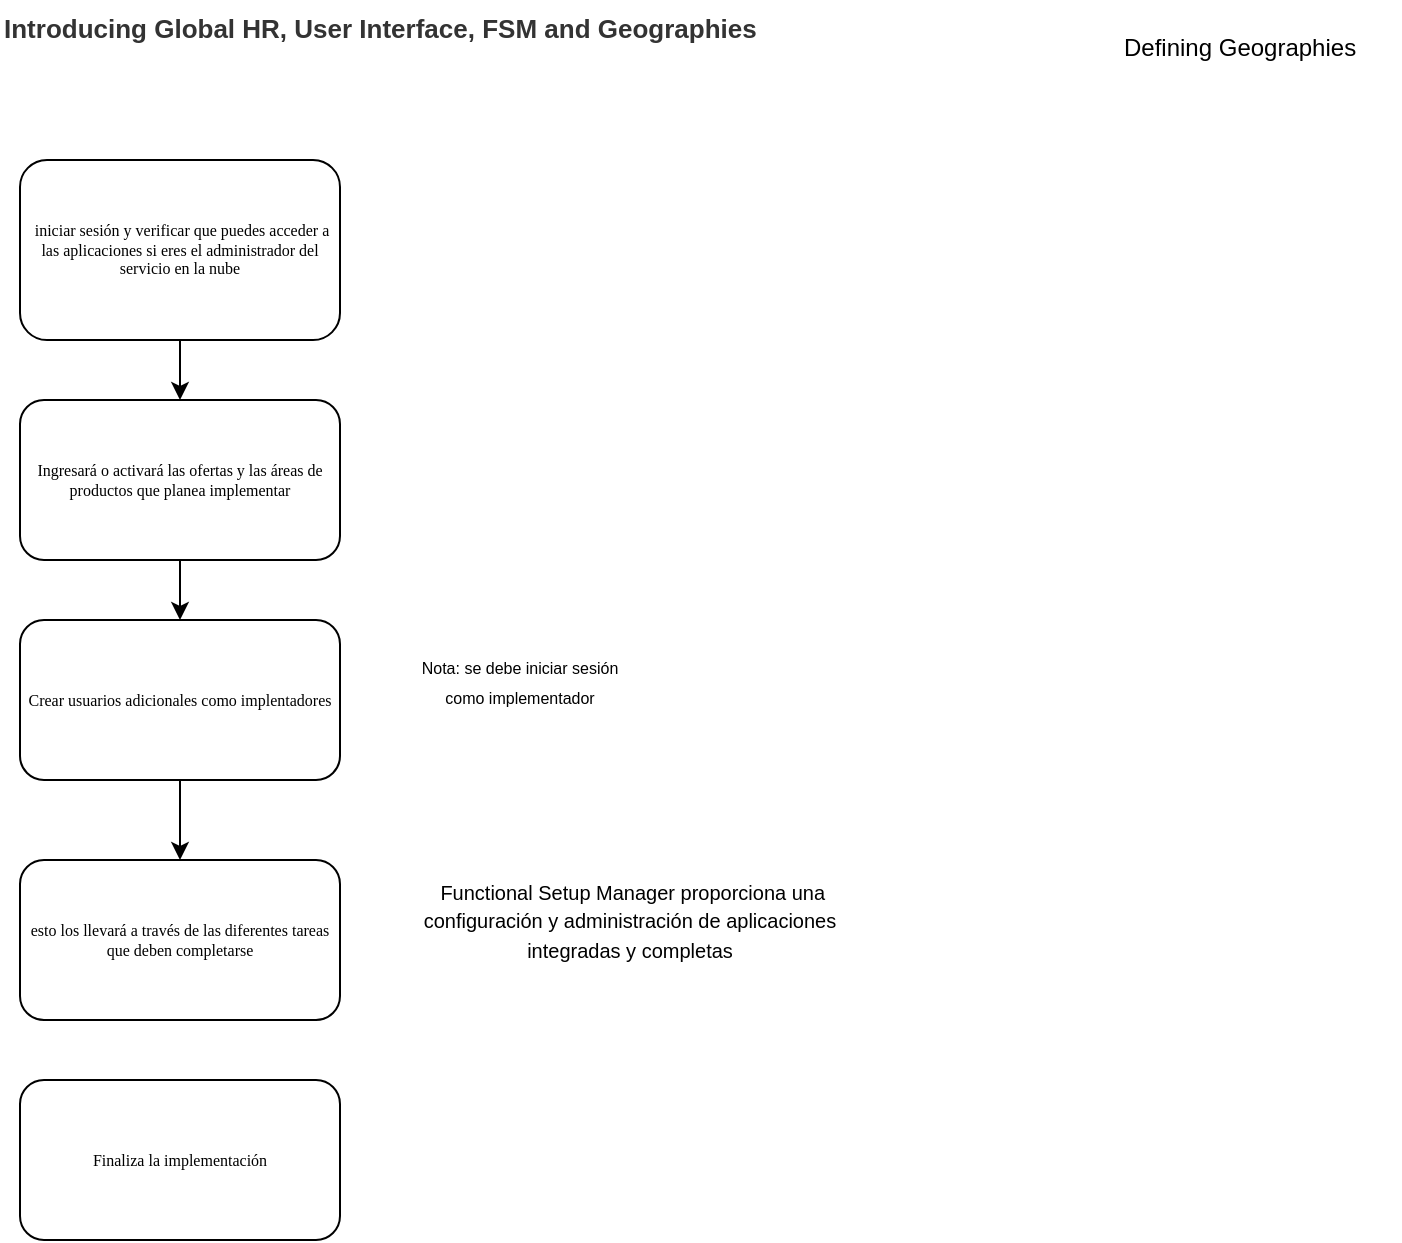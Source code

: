 <mxfile version="14.9.2" type="github" pages="5">
  <diagram id="FDf_Rkj1PEj-sMLVnc-U" name="Page-1">
    <mxGraphModel dx="1080" dy="482" grid="1" gridSize="10" guides="1" tooltips="1" connect="1" arrows="1" fold="1" page="1" pageScale="1" pageWidth="827" pageHeight="1169" math="0" shadow="0">
      <root>
        <mxCell id="0" />
        <mxCell id="1" parent="0" />
        <mxCell id="TBJv9nYrOquhSFSqPM0c-9" value="" style="edgeStyle=orthogonalEdgeStyle;rounded=0;orthogonalLoop=1;jettySize=auto;html=1;" edge="1" parent="1" source="TBJv9nYrOquhSFSqPM0c-3" target="TBJv9nYrOquhSFSqPM0c-4">
          <mxGeometry relative="1" as="geometry" />
        </mxCell>
        <mxCell id="TBJv9nYrOquhSFSqPM0c-3" value="&amp;nbsp;iniciar sesión y&amp;nbsp;verificar que puedes acceder a las aplicaciones si eres el administrador del servicio en la nube" style="rounded=1;whiteSpace=wrap;html=1;shadow=0;labelBackgroundColor=none;strokeWidth=1;fontFamily=Verdana;fontSize=8;align=center;" vertex="1" parent="1">
          <mxGeometry x="50" y="130" width="160" height="90" as="geometry" />
        </mxCell>
        <mxCell id="TBJv9nYrOquhSFSqPM0c-10" value="" style="edgeStyle=orthogonalEdgeStyle;rounded=0;orthogonalLoop=1;jettySize=auto;html=1;" edge="1" parent="1" source="TBJv9nYrOquhSFSqPM0c-4" target="TBJv9nYrOquhSFSqPM0c-6">
          <mxGeometry relative="1" as="geometry" />
        </mxCell>
        <mxCell id="TBJv9nYrOquhSFSqPM0c-4" value="Ingresará o activará las ofertas y las áreas de productos que planea implementar" style="rounded=1;whiteSpace=wrap;html=1;shadow=0;labelBackgroundColor=none;strokeWidth=1;fontFamily=Verdana;fontSize=8;align=center;" vertex="1" parent="1">
          <mxGeometry x="50" y="250" width="160" height="80" as="geometry" />
        </mxCell>
        <mxCell id="TBJv9nYrOquhSFSqPM0c-5" value="&lt;font style=&quot;font-size: 8px&quot;&gt;Nota: se debe iniciar sesión como implementador&lt;/font&gt;" style="text;html=1;strokeColor=none;fillColor=none;align=center;verticalAlign=middle;whiteSpace=wrap;rounded=0;" vertex="1" parent="1">
          <mxGeometry x="240" y="380" width="120" height="20" as="geometry" />
        </mxCell>
        <mxCell id="TBJv9nYrOquhSFSqPM0c-12" value="" style="edgeStyle=orthogonalEdgeStyle;rounded=0;orthogonalLoop=1;jettySize=auto;html=1;" edge="1" parent="1" source="TBJv9nYrOquhSFSqPM0c-6" target="TBJv9nYrOquhSFSqPM0c-11">
          <mxGeometry relative="1" as="geometry" />
        </mxCell>
        <mxCell id="TBJv9nYrOquhSFSqPM0c-6" value="Crear usuarios adicionales como implentadores" style="rounded=1;whiteSpace=wrap;html=1;shadow=0;labelBackgroundColor=none;strokeWidth=1;fontFamily=Verdana;fontSize=8;align=center;" vertex="1" parent="1">
          <mxGeometry x="50" y="360" width="160" height="80" as="geometry" />
        </mxCell>
        <mxCell id="TBJv9nYrOquhSFSqPM0c-7" value="&lt;span style=&quot;color: rgb(51, 51, 51); font-family: oraclesansregular, arial, &amp;quot;helvetica neue&amp;quot;, helvetica, sans-serif; font-size: 13px; font-style: normal; font-weight: 600; letter-spacing: normal; text-align: left; text-indent: 0px; text-transform: none; word-spacing: 0px; background-color: rgb(255, 255, 255); display: inline; float: none;&quot;&gt;Introducing Global HR, User Interface, FSM and Geographies&lt;/span&gt;" style="text;whiteSpace=wrap;html=1;" vertex="1" parent="1">
          <mxGeometry x="40" y="50" width="400" height="30" as="geometry" />
        </mxCell>
        <mxCell id="TBJv9nYrOquhSFSqPM0c-11" value="esto los llevará a través de las diferentes tareas que deben completarse" style="rounded=1;whiteSpace=wrap;html=1;shadow=0;labelBackgroundColor=none;strokeWidth=1;fontFamily=Verdana;fontSize=8;align=center;" vertex="1" parent="1">
          <mxGeometry x="50" y="480" width="160" height="80" as="geometry" />
        </mxCell>
        <mxCell id="TBJv9nYrOquhSFSqPM0c-13" value="&lt;font style=&quot;font-size: 10px&quot;&gt;&amp;nbsp;Functional Setup Manager proporciona una configuración y administración de aplicaciones integradas y completas&lt;/font&gt;" style="text;html=1;strokeColor=none;fillColor=none;align=center;verticalAlign=middle;whiteSpace=wrap;rounded=0;" vertex="1" parent="1">
          <mxGeometry x="230" y="500" width="250" height="20" as="geometry" />
        </mxCell>
        <mxCell id="TBJv9nYrOquhSFSqPM0c-15" value="Finaliza la implementación&lt;br&gt;" style="rounded=1;whiteSpace=wrap;html=1;shadow=0;labelBackgroundColor=none;strokeWidth=1;fontFamily=Verdana;fontSize=8;align=center;" vertex="1" parent="1">
          <mxGeometry x="50" y="590" width="160" height="80" as="geometry" />
        </mxCell>
        <mxCell id="TBJv9nYrOquhSFSqPM0c-16" value="Defining Geographies" style="text;whiteSpace=wrap;html=1;" vertex="1" parent="1">
          <mxGeometry x="600" y="60" width="140" height="30" as="geometry" />
        </mxCell>
      </root>
    </mxGraphModel>
  </diagram>
  <diagram id="Q0VRE74OQqPlLbRJSBBP" name="Page-2">
    <mxGraphModel dx="1080" dy="482" grid="1" gridSize="10" guides="1" tooltips="1" connect="1" arrows="1" fold="1" page="1" pageScale="1" pageWidth="827" pageHeight="1169" math="0" shadow="0">
      <root>
        <mxCell id="9aRHGqU6kRm-NKDkEWcY-0" />
        <mxCell id="9aRHGqU6kRm-NKDkEWcY-1" parent="9aRHGqU6kRm-NKDkEWcY-0" />
        <mxCell id="9aRHGqU6kRm-NKDkEWcY-52" value="Oracle HCM" style="swimlane;" vertex="1" parent="9aRHGqU6kRm-NKDkEWcY-1">
          <mxGeometry x="70" y="10" width="690" height="770" as="geometry" />
        </mxCell>
        <mxCell id="9aRHGqU6kRm-NKDkEWcY-53" value="&lt;font style=&quot;font-size: 9px&quot;&gt;&lt;span style=&quot;color: rgb(51 , 51 , 51) ; font-family: &amp;#34;oraclesansregular&amp;#34; , &amp;#34;arial&amp;#34; , &amp;#34;helvetica neue&amp;#34; , &amp;#34;helvetica&amp;#34; , sans-serif ; text-align: left ; background-color: rgb(255 , 255 , 255)&quot;&gt;Introducing Global HR,&lt;/span&gt;&lt;br style=&quot;color: rgb(51 , 51 , 51) ; font-family: &amp;#34;oraclesansregular&amp;#34; , &amp;#34;arial&amp;#34; , &amp;#34;helvetica neue&amp;#34; , &amp;#34;helvetica&amp;#34; , sans-serif ; text-align: left&quot;&gt;&lt;span style=&quot;color: rgb(51 , 51 , 51) ; font-family: &amp;#34;oraclesansregular&amp;#34; , &amp;#34;arial&amp;#34; , &amp;#34;helvetica neue&amp;#34; , &amp;#34;helvetica&amp;#34; , sans-serif ; text-align: left ; background-color: rgb(255 , 255 , 255)&quot;&gt;User Interface,&lt;/span&gt;&lt;br style=&quot;color: rgb(51 , 51 , 51) ; font-family: &amp;#34;oraclesansregular&amp;#34; , &amp;#34;arial&amp;#34; , &amp;#34;helvetica neue&amp;#34; , &amp;#34;helvetica&amp;#34; , sans-serif ; text-align: left&quot;&gt;&lt;span style=&quot;color: rgb(51 , 51 , 51) ; font-family: &amp;#34;oraclesansregular&amp;#34; , &amp;#34;arial&amp;#34; , &amp;#34;helvetica neue&amp;#34; , &amp;#34;helvetica&amp;#34; , sans-serif ; text-align: left ; background-color: rgb(255 , 255 , 255)&quot;&gt;FSM and Geographies&lt;/span&gt;&lt;/font&gt;" style="swimlane;html=1;startSize=20;" vertex="1" parent="9aRHGqU6kRm-NKDkEWcY-52">
          <mxGeometry x="10" y="40" width="240" height="730" as="geometry">
            <mxRectangle x="120" y="50" width="70" height="20" as="alternateBounds" />
          </mxGeometry>
        </mxCell>
        <mxCell id="qi1ZltDOuYIeB7ASVJdp-7" value="" style="edgeStyle=orthogonalEdgeStyle;rounded=0;orthogonalLoop=1;jettySize=auto;html=1;" edge="1" parent="9aRHGqU6kRm-NKDkEWcY-53" source="qi1ZltDOuYIeB7ASVJdp-0" target="qi1ZltDOuYIeB7ASVJdp-2">
          <mxGeometry relative="1" as="geometry" />
        </mxCell>
        <mxCell id="qi1ZltDOuYIeB7ASVJdp-0" value="&amp;nbsp;iniciar sesión y&amp;nbsp;verificar que puedes acceder a las aplicaciones si eres el administrador del servicio en la nube" style="rounded=1;whiteSpace=wrap;html=1;shadow=0;labelBackgroundColor=none;strokeWidth=1;fontFamily=Verdana;fontSize=8;align=center;" vertex="1" parent="9aRHGqU6kRm-NKDkEWcY-53">
          <mxGeometry x="20" y="40" width="160" height="90" as="geometry" />
        </mxCell>
        <mxCell id="qi1ZltDOuYIeB7ASVJdp-8" value="" style="edgeStyle=orthogonalEdgeStyle;rounded=0;orthogonalLoop=1;jettySize=auto;html=1;" edge="1" parent="9aRHGqU6kRm-NKDkEWcY-53" source="qi1ZltDOuYIeB7ASVJdp-1" target="qi1ZltDOuYIeB7ASVJdp-3">
          <mxGeometry relative="1" as="geometry" />
        </mxCell>
        <mxCell id="qi1ZltDOuYIeB7ASVJdp-1" value="Ingresará o activará las ofertas y las áreas de productos que planea implementar" style="rounded=1;whiteSpace=wrap;html=1;shadow=0;labelBackgroundColor=none;strokeWidth=1;fontFamily=Verdana;fontSize=8;align=center;" vertex="1" parent="9aRHGqU6kRm-NKDkEWcY-53">
          <mxGeometry x="20" y="150" width="160" height="80" as="geometry" />
        </mxCell>
        <mxCell id="qi1ZltDOuYIeB7ASVJdp-9" value="" style="edgeStyle=orthogonalEdgeStyle;rounded=0;orthogonalLoop=1;jettySize=auto;html=1;" edge="1" parent="9aRHGqU6kRm-NKDkEWcY-53" source="qi1ZltDOuYIeB7ASVJdp-3" target="qi1ZltDOuYIeB7ASVJdp-4">
          <mxGeometry relative="1" as="geometry" />
        </mxCell>
        <mxCell id="qi1ZltDOuYIeB7ASVJdp-3" value="Crear usuarios adicionales como implentadores" style="rounded=1;whiteSpace=wrap;html=1;shadow=0;labelBackgroundColor=none;strokeWidth=1;fontFamily=Verdana;fontSize=8;align=center;" vertex="1" parent="9aRHGqU6kRm-NKDkEWcY-53">
          <mxGeometry x="20" y="275" width="160" height="80" as="geometry" />
        </mxCell>
        <mxCell id="qi1ZltDOuYIeB7ASVJdp-4" value="esto los llevará a través de las diferentes tareas que deben completarse" style="rounded=1;whiteSpace=wrap;html=1;shadow=0;labelBackgroundColor=none;strokeWidth=1;fontFamily=Verdana;fontSize=8;align=center;" vertex="1" parent="9aRHGqU6kRm-NKDkEWcY-53">
          <mxGeometry x="20" y="375" width="160" height="80" as="geometry" />
        </mxCell>
        <mxCell id="qi1ZltDOuYIeB7ASVJdp-2" value="&lt;font style=&quot;font-size: 8px&quot;&gt;Nota: se debe iniciar sesión como implementador&lt;/font&gt;" style="text;html=1;strokeColor=none;fillColor=none;align=center;verticalAlign=middle;whiteSpace=wrap;rounded=0;" vertex="1" parent="9aRHGqU6kRm-NKDkEWcY-53">
          <mxGeometry x="110" y="240" width="120" height="20" as="geometry" />
        </mxCell>
        <mxCell id="qi1ZltDOuYIeB7ASVJdp-6" value="&lt;font style=&quot;font-size: 10px&quot;&gt;&amp;nbsp;Functional Setup Manager proporciona una configuración y administración de aplicaciones integradas y completas&lt;/font&gt;" style="text;html=1;strokeColor=none;fillColor=none;align=center;verticalAlign=middle;whiteSpace=wrap;rounded=0;" vertex="1" parent="9aRHGqU6kRm-NKDkEWcY-53">
          <mxGeometry x="95" y="500" width="150" height="10" as="geometry" />
        </mxCell>
        <mxCell id="qi1ZltDOuYIeB7ASVJdp-10" value="&lt;span style=&quot;font-weight: 400 ; text-align: left&quot;&gt;Defining Geographies&lt;/span&gt;" style="swimlane;html=1;startSize=20;" vertex="1" parent="9aRHGqU6kRm-NKDkEWcY-52">
          <mxGeometry x="250" y="40" width="190" height="730" as="geometry" />
        </mxCell>
        <mxCell id="i0S92iLiJihaEM7vNU0Y-11" value="" style="edgeStyle=orthogonalEdgeStyle;rounded=0;orthogonalLoop=1;jettySize=auto;html=1;" edge="1" parent="qi1ZltDOuYIeB7ASVJdp-10" source="qi1ZltDOuYIeB7ASVJdp-11" target="i0S92iLiJihaEM7vNU0Y-1">
          <mxGeometry relative="1" as="geometry" />
        </mxCell>
        <mxCell id="qi1ZltDOuYIeB7ASVJdp-11" value="pasos para definir un país" style="rounded=1;whiteSpace=wrap;html=1;shadow=0;labelBackgroundColor=none;strokeWidth=1;fontFamily=Verdana;fontSize=8;align=center;" vertex="1" parent="qi1ZltDOuYIeB7ASVJdp-10">
          <mxGeometry x="45" y="50" width="100" height="40" as="geometry" />
        </mxCell>
        <mxCell id="i0S92iLiJihaEM7vNU0Y-0" value="Creará una estructura geográfica en la que los tipos de geografía, como un estado o una ciudad, formen parte de la estructura del país" style="rounded=1;whiteSpace=wrap;html=1;shadow=0;labelBackgroundColor=none;strokeWidth=1;fontFamily=Verdana;fontSize=8;align=center;" vertex="1" parent="qi1ZltDOuYIeB7ASVJdp-10">
          <mxGeometry x="30" y="120" width="125" height="50" as="geometry" />
        </mxCell>
        <mxCell id="i0S92iLiJihaEM7vNU0Y-12" value="" style="edgeStyle=orthogonalEdgeStyle;rounded=0;orthogonalLoop=1;jettySize=auto;html=1;" edge="1" parent="qi1ZltDOuYIeB7ASVJdp-10" source="i0S92iLiJihaEM7vNU0Y-1" target="i0S92iLiJihaEM7vNU0Y-3">
          <mxGeometry relative="1" as="geometry" />
        </mxCell>
        <mxCell id="i0S92iLiJihaEM7vNU0Y-1" value="defina cómo se relacionan jerárquicamente los tipos de geografía" style="rounded=1;whiteSpace=wrap;html=1;shadow=0;labelBackgroundColor=none;strokeWidth=1;fontFamily=Verdana;fontSize=8;align=center;" vertex="1" parent="qi1ZltDOuYIeB7ASVJdp-10">
          <mxGeometry x="32.5" y="200" width="125" height="50" as="geometry" />
        </mxCell>
        <mxCell id="i0S92iLiJihaEM7vNU0Y-2" value="especifique las validaciones geográficas para el país" style="rounded=1;whiteSpace=wrap;html=1;shadow=0;labelBackgroundColor=none;strokeWidth=1;fontFamily=Verdana;fontSize=8;align=center;" vertex="1" parent="qi1ZltDOuYIeB7ASVJdp-10">
          <mxGeometry x="32.5" y="280" width="125" height="50" as="geometry" />
        </mxCell>
        <mxCell id="i0S92iLiJihaEM7vNU0Y-3" value="defina cómo se relacionan jerárquicamente los tipos de geografía" style="rounded=1;whiteSpace=wrap;html=1;shadow=0;labelBackgroundColor=none;strokeWidth=1;fontFamily=Verdana;fontSize=8;align=center;" vertex="1" parent="qi1ZltDOuYIeB7ASVJdp-10">
          <mxGeometry x="32.5" y="360" width="125" height="50" as="geometry" />
        </mxCell>
        <mxCell id="i0S92iLiJihaEM7vNU0Y-6" value="Se puede descargar la estructura que se a creado para tener una mejor visibilidad." style="rounded=1;whiteSpace=wrap;html=1;shadow=0;labelBackgroundColor=none;strokeWidth=1;fontFamily=Verdana;fontSize=8;align=center;" vertex="1" parent="9aRHGqU6kRm-NKDkEWcY-52">
          <mxGeometry x="480" y="470" width="120" height="60" as="geometry" />
        </mxCell>
        <mxCell id="i0S92iLiJihaEM7vNU0Y-4" value="&lt;div style=&quot;text-align: left&quot;&gt;&lt;span style=&quot;font-weight: 400&quot;&gt;using the Enterprise&amp;nbsp;&lt;/span&gt;&lt;/div&gt;&lt;div style=&quot;text-align: left&quot;&gt;&lt;span style=&quot;font-weight: 400&quot;&gt;Structure Configurator&lt;/span&gt;&lt;/div&gt;" style="swimlane;html=1;startSize=20;" vertex="1" parent="9aRHGqU6kRm-NKDkEWcY-1">
          <mxGeometry x="510" y="50" width="190" height="730" as="geometry" />
        </mxCell>
        <mxCell id="i0S92iLiJihaEM7vNU0Y-5" value="se usa para completar la empresa, la entidad legal, la división, la unidad comercial" style="rounded=1;whiteSpace=wrap;html=1;shadow=0;labelBackgroundColor=none;strokeWidth=1;fontFamily=Verdana;fontSize=8;align=center;" vertex="1" parent="i0S92iLiJihaEM7vNU0Y-4">
          <mxGeometry x="30" y="50" width="130" height="50" as="geometry" />
        </mxCell>
        <mxCell id="i0S92iLiJihaEM7vNU0Y-7" value="completar el nombre de su empresa, sus entidades legales, unidades de negocio, se puede hacer desde&amp;nbsp;&amp;nbsp;Cargador de datos de HCM para cargar cualquier objeto compatible" style="rounded=1;whiteSpace=wrap;html=1;shadow=0;labelBackgroundColor=none;strokeWidth=1;fontFamily=Verdana;fontSize=8;align=center;" vertex="1" parent="i0S92iLiJihaEM7vNU0Y-4">
          <mxGeometry x="30" y="120" width="125" height="70" as="geometry" />
        </mxCell>
        <mxCell id="i0S92iLiJihaEM7vNU0Y-8" value="Cree organizaciones" style="rounded=1;whiteSpace=wrap;html=1;shadow=0;labelBackgroundColor=none;strokeWidth=1;fontFamily=Verdana;fontSize=8;align=center;" vertex="1" parent="i0S92iLiJihaEM7vNU0Y-4">
          <mxGeometry x="33.5" y="200" width="125" height="50" as="geometry" />
        </mxCell>
        <mxCell id="i0S92iLiJihaEM7vNU0Y-9" value="establezca estructuras empresariales" style="rounded=1;whiteSpace=wrap;html=1;shadow=0;labelBackgroundColor=none;strokeWidth=1;fontFamily=Verdana;fontSize=8;align=center;" vertex="1" parent="i0S92iLiJihaEM7vNU0Y-4">
          <mxGeometry x="32.5" y="280" width="125" height="50" as="geometry" />
        </mxCell>
        <mxCell id="i0S92iLiJihaEM7vNU0Y-10" value="Segmento de campo felxibles, se puede utilizar para cualquier tipo de objeto" style="rounded=1;whiteSpace=wrap;html=1;shadow=0;labelBackgroundColor=none;strokeWidth=1;fontFamily=Verdana;fontSize=8;align=center;" vertex="1" parent="i0S92iLiJihaEM7vNU0Y-4">
          <mxGeometry x="32.5" y="360" width="125" height="50" as="geometry" />
        </mxCell>
      </root>
    </mxGraphModel>
  </diagram>
  <diagram id="fUov2tB10-TFYtWHVVWA" name="Page-3">
    <mxGraphModel dx="900" dy="402" grid="1" gridSize="10" guides="1" tooltips="1" connect="1" arrows="1" fold="1" page="1" pageScale="1" pageWidth="827" pageHeight="1169" math="0" shadow="0">
      <root>
        <mxCell id="GIIj63hYkjVCBkptQ0mo-0" />
        <mxCell id="GIIj63hYkjVCBkptQ0mo-1" parent="GIIj63hYkjVCBkptQ0mo-0" />
        <mxCell id="GIIj63hYkjVCBkptQ0mo-2" value="Oracle HCM" style="swimlane;" vertex="1" parent="GIIj63hYkjVCBkptQ0mo-1">
          <mxGeometry x="40" y="70" width="780" height="990" as="geometry" />
        </mxCell>
        <mxCell id="GIIj63hYkjVCBkptQ0mo-3" value="&lt;font style=&quot;font-size: 10px&quot;&gt;&lt;span id=&quot;00_4019&quot; style=&quot;box-sizing: inherit ; color: rgb(51 , 51 , 51) ; font-family: &amp;#34;oraclesansregular&amp;#34; , &amp;#34;arial&amp;#34; , &amp;#34;helvetica neue&amp;#34; , &amp;#34;helvetica&amp;#34; , sans-serif ; background-color: rgb(255 , 255 , 255)&quot;&gt;Managing&lt;/span&gt;&lt;span style=&quot;color: rgb(51 , 51 , 51) ; font-family: &amp;#34;oraclesansregular&amp;#34; , &amp;#34;arial&amp;#34; , &amp;#34;helvetica neue&amp;#34; , &amp;#34;helvetica&amp;#34; , sans-serif ; background-color: rgb(255 , 255 , 255)&quot;&gt;&amp;nbsp;&lt;/span&gt;&lt;span id=&quot;00_4920&quot; style=&quot;box-sizing: inherit ; color: rgb(51 , 51 , 51) ; font-family: &amp;#34;oraclesansregular&amp;#34; , &amp;#34;arial&amp;#34; , &amp;#34;helvetica neue&amp;#34; , &amp;#34;helvetica&amp;#34; , sans-serif ; background-color: rgb(255 , 255 , 255)&quot;&gt;Enterprise&lt;/span&gt;&lt;span style=&quot;color: rgb(51 , 51 , 51) ; font-family: &amp;#34;oraclesansregular&amp;#34; , &amp;#34;arial&amp;#34; , &amp;#34;helvetica neue&amp;#34; , &amp;#34;helvetica&amp;#34; , sans-serif ; background-color: rgb(255 , 255 , 255)&quot;&gt;&amp;nbsp;&lt;/span&gt;&lt;span id=&quot;00_5640&quot; style=&quot;box-sizing: inherit ; color: rgb(51 , 51 , 51) ; font-family: &amp;#34;oraclesansregular&amp;#34; , &amp;#34;arial&amp;#34; , &amp;#34;helvetica neue&amp;#34; , &amp;#34;helvetica&amp;#34; , sans-serif ; background-color: rgb(255 , 255 , 255)&quot;&gt;HCM&lt;/span&gt;&lt;span style=&quot;color: rgb(51 , 51 , 51) ; font-family: &amp;#34;oraclesansregular&amp;#34; , &amp;#34;arial&amp;#34; , &amp;#34;helvetica neue&amp;#34; , &amp;#34;helvetica&amp;#34; , sans-serif ; background-color: rgb(255 , 255 , 255)&quot;&gt;&amp;nbsp;&lt;/span&gt;&lt;span id=&quot;00_6420&quot; style=&quot;box-sizing: inherit ; color: rgb(51 , 51 , 51) ; font-family: &amp;#34;oraclesansregular&amp;#34; , &amp;#34;arial&amp;#34; , &amp;#34;helvetica neue&amp;#34; , &amp;#34;helvetica&amp;#34; , sans-serif ; background-color: rgb(255 , 255 , 255)&quot;&gt;Information&lt;/span&gt;&lt;/font&gt;" style="swimlane;html=1;startSize=20;align=left;" vertex="1" parent="GIIj63hYkjVCBkptQ0mo-2">
          <mxGeometry x="20" y="40" width="390" height="930" as="geometry">
            <mxRectangle x="120" y="50" width="70" height="20" as="alternateBounds" />
          </mxGeometry>
        </mxCell>
        <mxCell id="GIIj63hYkjVCBkptQ0mo-5" value="Podemos encontrar esta opción&amp;nbsp;Setup and Maintenance,&amp;nbsp;My Client Groups,Quick Actions" style="rounded=1;whiteSpace=wrap;html=1;shadow=0;labelBackgroundColor=none;strokeWidth=1;fontFamily=Verdana;fontSize=8;align=center;" vertex="1" parent="GIIj63hYkjVCBkptQ0mo-3">
          <mxGeometry x="20" y="40" width="160" height="90" as="geometry" />
        </mxCell>
        <mxCell id="GIIj63hYkjVCBkptQ0mo-6" value="" style="edgeStyle=orthogonalEdgeStyle;rounded=0;orthogonalLoop=1;jettySize=auto;html=1;" edge="1" parent="GIIj63hYkjVCBkptQ0mo-3" source="GIIj63hYkjVCBkptQ0mo-7" target="GIIj63hYkjVCBkptQ0mo-9">
          <mxGeometry relative="1" as="geometry" />
        </mxCell>
        <mxCell id="GIIj63hYkjVCBkptQ0mo-7" value="El primer lugar al que lo llevaré es a&amp;nbsp;&amp;nbsp;Settings and Actions y luego a&amp;nbsp; Setup and Maintenance,luego cambiare a&amp;nbsp;Workforce Deployment" style="rounded=1;whiteSpace=wrap;html=1;shadow=0;labelBackgroundColor=none;strokeWidth=1;fontFamily=Verdana;fontSize=8;align=center;" vertex="1" parent="GIIj63hYkjVCBkptQ0mo-3">
          <mxGeometry x="20" y="150" width="160" height="80" as="geometry" />
        </mxCell>
        <mxCell id="GIIj63hYkjVCBkptQ0mo-8" value="" style="edgeStyle=orthogonalEdgeStyle;rounded=0;orthogonalLoop=1;jettySize=auto;html=1;" edge="1" parent="GIIj63hYkjVCBkptQ0mo-3" source="GIIj63hYkjVCBkptQ0mo-9" target="GIIj63hYkjVCBkptQ0mo-10">
          <mxGeometry relative="1" as="geometry" />
        </mxCell>
        <mxCell id="GIIj63hYkjVCBkptQ0mo-9" value="voy a escribir Enterprise HC en e buscador e ingresar a esa opción" style="rounded=1;whiteSpace=wrap;html=1;shadow=0;labelBackgroundColor=none;strokeWidth=1;fontFamily=Verdana;fontSize=8;align=center;" vertex="1" parent="GIIj63hYkjVCBkptQ0mo-3">
          <mxGeometry x="20" y="275" width="160" height="80" as="geometry" />
        </mxCell>
        <mxCell id="k1gDz6G05LBgBpCBAgrb-8" value="" style="edgeStyle=orthogonalEdgeStyle;rounded=0;orthogonalLoop=1;jettySize=auto;html=1;" edge="1" parent="GIIj63hYkjVCBkptQ0mo-3" source="GIIj63hYkjVCBkptQ0mo-10" target="JcPhjMOsx9352MyIc93k-7">
          <mxGeometry relative="1" as="geometry" />
        </mxCell>
        <mxCell id="GIIj63hYkjVCBkptQ0mo-10" value="Si quisiera vincularlo a una ubicación, podría, pero eso es solo por defecto" style="rounded=1;whiteSpace=wrap;html=1;shadow=0;labelBackgroundColor=none;strokeWidth=1;fontFamily=Verdana;fontSize=8;align=center;" vertex="1" parent="GIIj63hYkjVCBkptQ0mo-3">
          <mxGeometry x="20" y="375" width="160" height="65" as="geometry" />
        </mxCell>
        <mxCell id="GIIj63hYkjVCBkptQ0mo-11" value="&lt;font style=&quot;font-size: 8px&quot;&gt;Nota: se debe iniciar sesión como implementador&lt;/font&gt;" style="text;html=1;strokeColor=none;fillColor=none;align=center;verticalAlign=middle;whiteSpace=wrap;rounded=0;" vertex="1" parent="GIIj63hYkjVCBkptQ0mo-3">
          <mxGeometry x="110" y="240" width="120" height="20" as="geometry" />
        </mxCell>
        <mxCell id="k1gDz6G05LBgBpCBAgrb-9" value="" style="edgeStyle=orthogonalEdgeStyle;rounded=0;orthogonalLoop=1;jettySize=auto;html=1;" edge="1" parent="GIIj63hYkjVCBkptQ0mo-3" source="JcPhjMOsx9352MyIc93k-7" target="JcPhjMOsx9352MyIc93k-9">
          <mxGeometry relative="1" as="geometry" />
        </mxCell>
        <mxCell id="JcPhjMOsx9352MyIc93k-7" value="la información de jornada laboral define las horas de trabajo estándar para cada asignación de trabajador en la empresa o entidad legal, puede definirla de manera difernte&amp;nbsp;" style="rounded=1;whiteSpace=wrap;html=1;shadow=0;labelBackgroundColor=none;strokeWidth=1;fontFamily=Verdana;fontSize=8;align=center;" vertex="1" parent="GIIj63hYkjVCBkptQ0mo-3">
          <mxGeometry x="20" y="455" width="160" height="80" as="geometry" />
        </mxCell>
        <mxCell id="JcPhjMOsx9352MyIc93k-10" value="" style="edgeStyle=orthogonalEdgeStyle;rounded=0;orthogonalLoop=1;jettySize=auto;html=1;" edge="1" parent="GIIj63hYkjVCBkptQ0mo-3" source="JcPhjMOsx9352MyIc93k-8" target="JcPhjMOsx9352MyIc93k-9">
          <mxGeometry relative="1" as="geometry" />
        </mxCell>
        <mxCell id="JcPhjMOsx9352MyIc93k-8" value="Si no está en el puesto, o si no está utilizando Puestos, se vería definido en el departamento" style="rounded=1;whiteSpace=wrap;html=1;shadow=0;labelBackgroundColor=none;strokeWidth=1;fontFamily=Verdana;fontSize=8;align=center;" vertex="1" parent="GIIj63hYkjVCBkptQ0mo-3">
          <mxGeometry x="20" y="560" width="160" height="80" as="geometry" />
        </mxCell>
        <mxCell id="JcPhjMOsx9352MyIc93k-9" value="&lt;font style=&quot;font-size: 10px&quot;&gt;Asignación única con contrato, si selecciona una asignación única con contrato, los usuarios pueden incluir información del contrato en la asignación única.&lt;/font&gt;" style="rounded=1;whiteSpace=wrap;html=1;" vertex="1" parent="GIIj63hYkjVCBkptQ0mo-3">
          <mxGeometry x="20" y="650" width="170" height="70" as="geometry" />
        </mxCell>
        <mxCell id="k1gDz6G05LBgBpCBAgrb-4" value="Persona" style="shape=umlActor;verticalLabelPosition=bottom;verticalAlign=top;html=1;outlineConnect=0;" vertex="1" parent="GIIj63hYkjVCBkptQ0mo-3">
          <mxGeometry x="40" y="760" width="20" height="30" as="geometry" />
        </mxCell>
        <mxCell id="k1gDz6G05LBgBpCBAgrb-6" value="Se puede definir como Eventual &lt;br&gt;Fijo &lt;br&gt;no trabajador &lt;br&gt;contacto de trabajador" style="text;html=1;strokeColor=none;fillColor=none;align=left;verticalAlign=middle;whiteSpace=wrap;rounded=0;" vertex="1" parent="GIIj63hYkjVCBkptQ0mo-3">
          <mxGeometry x="80" y="727.5" width="150" height="95" as="geometry" />
        </mxCell>
        <mxCell id="k1gDz6G05LBgBpCBAgrb-7" value="El numero de persona se puede asignar manual o automatico, o incluso establecer rangos por tipo de pesona" style="text;html=1;strokeColor=none;fillColor=none;align=left;verticalAlign=middle;whiteSpace=wrap;rounded=0;" vertex="1" parent="GIIj63hYkjVCBkptQ0mo-3">
          <mxGeometry x="20" y="840" width="190" height="20" as="geometry" />
        </mxCell>
        <mxCell id="GIIj63hYkjVCBkptQ0mo-15" value="Configuracion de idioma, en base a el pais de la persona" style="rounded=1;whiteSpace=wrap;html=1;shadow=0;labelBackgroundColor=none;strokeWidth=1;fontFamily=Verdana;fontSize=8;align=center;" vertex="1" parent="GIIj63hYkjVCBkptQ0mo-3">
          <mxGeometry x="260" y="50" width="130" height="40" as="geometry" />
        </mxCell>
        <mxCell id="k1gDz6G05LBgBpCBAgrb-11" value="" style="edgeStyle=orthogonalEdgeStyle;rounded=0;orthogonalLoop=1;jettySize=auto;html=1;entryX=0;entryY=0.25;entryDx=0;entryDy=0;" edge="1" parent="GIIj63hYkjVCBkptQ0mo-3" source="JcPhjMOsx9352MyIc93k-9" target="GIIj63hYkjVCBkptQ0mo-15">
          <mxGeometry relative="1" as="geometry">
            <mxPoint x="290" y="610" as="targetPoint" />
          </mxGeometry>
        </mxCell>
        <mxCell id="GIIj63hYkjVCBkptQ0mo-16" value="Según el país, carga el idioma, y luego el tipo de idioma, verifica si existe la persona duplicado." style="rounded=1;whiteSpace=wrap;html=1;shadow=0;labelBackgroundColor=none;strokeWidth=1;fontFamily=Verdana;fontSize=8;align=center;" vertex="1" parent="GIIj63hYkjVCBkptQ0mo-3">
          <mxGeometry x="254" y="120" width="125" height="50" as="geometry" />
        </mxCell>
        <mxCell id="GIIj63hYkjVCBkptQ0mo-18" value="Workforce Structures, define puestos de forma jerarquicca" style="rounded=1;whiteSpace=wrap;html=1;shadow=0;labelBackgroundColor=none;strokeWidth=1;fontFamily=Verdana;fontSize=8;align=center;" vertex="1" parent="GIIj63hYkjVCBkptQ0mo-3">
          <mxGeometry x="256.5" y="200" width="125" height="50" as="geometry" />
        </mxCell>
        <mxCell id="k1gDz6G05LBgBpCBAgrb-14" value="" style="edgeStyle=orthogonalEdgeStyle;rounded=0;orthogonalLoop=1;jettySize=auto;html=1;" edge="1" parent="GIIj63hYkjVCBkptQ0mo-3" source="GIIj63hYkjVCBkptQ0mo-19" target="GIIj63hYkjVCBkptQ0mo-20">
          <mxGeometry relative="1" as="geometry" />
        </mxCell>
        <mxCell id="GIIj63hYkjVCBkptQ0mo-19" value="Generar asiganciones para una persona con fecha futura" style="rounded=1;whiteSpace=wrap;html=1;shadow=0;labelBackgroundColor=none;strokeWidth=1;fontFamily=Verdana;fontSize=8;align=center;" vertex="1" parent="GIIj63hYkjVCBkptQ0mo-3">
          <mxGeometry x="256.5" y="280" width="125" height="50" as="geometry" />
        </mxCell>
        <mxCell id="GIIj63hYkjVCBkptQ0mo-20" value="Reglas de validaciones para asignaciones, se puede reasignar o regresar o aprobar" style="rounded=1;whiteSpace=wrap;html=1;shadow=0;labelBackgroundColor=none;strokeWidth=1;fontFamily=Verdana;fontSize=8;align=center;" vertex="1" parent="GIIj63hYkjVCBkptQ0mo-3">
          <mxGeometry x="256.5" y="360" width="125" height="50" as="geometry" />
        </mxCell>
        <mxCell id="JcPhjMOsx9352MyIc93k-0" value="&lt;div style=&quot;text-align: left&quot;&gt;Managing legal entities&lt;br&gt;&lt;/div&gt;" style="swimlane;html=1;startSize=20;" vertex="1" parent="GIIj63hYkjVCBkptQ0mo-2">
          <mxGeometry x="410" y="40" width="190" height="930" as="geometry" />
        </mxCell>
        <mxCell id="JcPhjMOsx9352MyIc93k-1" value="Crear y configurar una legal entities,&amp;nbsp;" style="rounded=1;whiteSpace=wrap;html=1;shadow=0;labelBackgroundColor=none;strokeWidth=1;fontFamily=Verdana;fontSize=8;align=center;" vertex="1" parent="JcPhjMOsx9352MyIc93k-0">
          <mxGeometry x="30" y="50" width="130" height="50" as="geometry" />
        </mxCell>
        <mxCell id="JcPhjMOsx9352MyIc93k-2" value="Indica que se usara como empleador legal" style="rounded=1;whiteSpace=wrap;html=1;shadow=0;labelBackgroundColor=none;strokeWidth=1;fontFamily=Verdana;fontSize=8;align=center;" vertex="1" parent="JcPhjMOsx9352MyIc93k-0">
          <mxGeometry x="30" y="120" width="125" height="70" as="geometry" />
        </mxCell>
        <mxCell id="JcPhjMOsx9352MyIc93k-3" value="Ir a management&amp;nbsp;Legal Address para definirla y luego configurarla para la entiti legal creada en el paso anterior" style="rounded=1;whiteSpace=wrap;html=1;shadow=0;labelBackgroundColor=none;strokeWidth=1;fontFamily=Verdana;fontSize=8;align=center;" vertex="1" parent="JcPhjMOsx9352MyIc93k-0">
          <mxGeometry x="33.5" y="200" width="125" height="50" as="geometry" />
        </mxCell>
        <mxCell id="JcPhjMOsx9352MyIc93k-4" value="Nota: Minimo debe exitir un empleado legal ya que es el que se encargara de la nomina, seguro social e impuestos" style="rounded=1;whiteSpace=wrap;html=1;shadow=0;labelBackgroundColor=none;strokeWidth=1;fontFamily=Verdana;fontSize=8;align=center;" vertex="1" parent="JcPhjMOsx9352MyIc93k-0">
          <mxGeometry x="32.5" y="280" width="125" height="50" as="geometry" />
        </mxCell>
        <mxCell id="JcPhjMOsx9352MyIc93k-5" value="posee activos de la empresa, registra ventas y paga impuestos, realiza compras, incurre en gastos" style="rounded=1;whiteSpace=wrap;html=1;shadow=0;labelBackgroundColor=none;strokeWidth=1;fontFamily=Verdana;fontSize=8;align=center;" vertex="1" parent="JcPhjMOsx9352MyIc93k-0">
          <mxGeometry x="32.5" y="360" width="125" height="50" as="geometry" />
        </mxCell>
        <mxCell id="GIIj63hYkjVCBkptQ0mo-21" value="Una vez que hayamos definido la entidad legal y hayamos dicho que es un empleador legal, debemos continuar y definirla en Administrar información de HCM de la entidad legal." style="rounded=1;whiteSpace=wrap;html=1;shadow=0;labelBackgroundColor=none;strokeWidth=1;fontFamily=Verdana;fontSize=8;align=center;" vertex="1" parent="JcPhjMOsx9352MyIc93k-0">
          <mxGeometry x="32.5" y="425" width="120" height="85" as="geometry" />
        </mxCell>
        <mxCell id="k1gDz6G05LBgBpCBAgrb-15" value="&lt;font style=&quot;font-size: 10px&quot;&gt;Por lo tanto, los elementos de ingresos, elementos de deducción, elementos de impuestos, no se pueden compartir entre países.&lt;/font&gt;" style="rounded=1;whiteSpace=wrap;html=1;" vertex="1" parent="JcPhjMOsx9352MyIc93k-0">
          <mxGeometry x="30" y="535" width="126" height="75" as="geometry" />
        </mxCell>
        <mxCell id="k1gDz6G05LBgBpCBAgrb-16" value="&lt;div style=&quot;text-align: left&quot;&gt;Create address legal&lt;/div&gt;" style="swimlane;html=1;startSize=20;" vertex="1" parent="GIIj63hYkjVCBkptQ0mo-2">
          <mxGeometry x="590" y="40" width="190" height="930" as="geometry" />
        </mxCell>
        <mxCell id="k1gDz6G05LBgBpCBAgrb-17" value="Conectar como implemntador" style="rounded=1;whiteSpace=wrap;html=1;shadow=0;labelBackgroundColor=none;strokeWidth=1;fontFamily=Verdana;fontSize=8;align=center;" vertex="1" parent="k1gDz6G05LBgBpCBAgrb-16">
          <mxGeometry x="30" y="50" width="130" height="50" as="geometry" />
        </mxCell>
        <mxCell id="k1gDz6G05LBgBpCBAgrb-18" value="Setup and Maintenance" style="rounded=1;whiteSpace=wrap;html=1;shadow=0;labelBackgroundColor=none;strokeWidth=1;fontFamily=Verdana;fontSize=8;align=center;" vertex="1" parent="k1gDz6G05LBgBpCBAgrb-16">
          <mxGeometry x="30" y="120" width="125" height="70" as="geometry" />
        </mxCell>
        <mxCell id="k1gDz6G05LBgBpCBAgrb-19" value="Workface deployment&amp;nbsp;" style="rounded=1;whiteSpace=wrap;html=1;shadow=0;labelBackgroundColor=none;strokeWidth=1;fontFamily=Verdana;fontSize=8;align=center;" vertex="1" parent="k1gDz6G05LBgBpCBAgrb-16">
          <mxGeometry x="33.5" y="200" width="125" height="50" as="geometry" />
        </mxCell>
        <mxCell id="k1gDz6G05LBgBpCBAgrb-20" value="Management address" style="rounded=1;whiteSpace=wrap;html=1;shadow=0;labelBackgroundColor=none;strokeWidth=1;fontFamily=Verdana;fontSize=8;align=center;" vertex="1" parent="k1gDz6G05LBgBpCBAgrb-16">
          <mxGeometry x="32.5" y="280" width="125" height="50" as="geometry" />
        </mxCell>
        <mxCell id="k1gDz6G05LBgBpCBAgrb-21" value="Crear y llenar campos" style="rounded=1;whiteSpace=wrap;html=1;shadow=0;labelBackgroundColor=none;strokeWidth=1;fontFamily=Verdana;fontSize=8;align=center;" vertex="1" parent="k1gDz6G05LBgBpCBAgrb-16">
          <mxGeometry x="32.5" y="360" width="125" height="50" as="geometry" />
        </mxCell>
        <mxCell id="k1gDz6G05LBgBpCBAgrb-22" value="Save and return" style="rounded=1;whiteSpace=wrap;html=1;shadow=0;labelBackgroundColor=none;strokeWidth=1;fontFamily=Verdana;fontSize=8;align=center;" vertex="1" parent="k1gDz6G05LBgBpCBAgrb-16">
          <mxGeometry x="32.5" y="425" width="120" height="85" as="geometry" />
        </mxCell>
      </root>
    </mxGraphModel>
  </diagram>
  <diagram id="Dv6WDMfgme9KNjwXiWMY" name="Page-4">
    <mxGraphModel dx="900" dy="402" grid="1" gridSize="10" guides="1" tooltips="1" connect="1" arrows="1" fold="1" page="1" pageScale="1" pageWidth="827" pageHeight="1169" math="0" shadow="0">
      <root>
        <mxCell id="PjHJiYcJRrEK_6tIHqYl-0" />
        <mxCell id="PjHJiYcJRrEK_6tIHqYl-1" parent="PjHJiYcJRrEK_6tIHqYl-0" />
        <mxCell id="PjHJiYcJRrEK_6tIHqYl-2" value="wor" style="swimlane;strokeWidth=0;verticalAlign=top;" vertex="1" parent="PjHJiYcJRrEK_6tIHqYl-1">
          <mxGeometry x="17" y="89" width="810" height="990" as="geometry" />
        </mxCell>
        <mxCell id="PjHJiYcJRrEK_6tIHqYl-3" value="&lt;font color=&quot;#333333&quot; face=&quot;oraclesansregular, arial, helvetica neue, helvetica, sans-serif&quot;&gt;&lt;span style=&quot;font-size: 10px ; background-color: rgb(255 , 255 , 255)&quot;&gt;Create Entitie legal&lt;/span&gt;&lt;/font&gt;" style="swimlane;html=1;startSize=20;align=left;" vertex="1" parent="PjHJiYcJRrEK_6tIHqYl-2">
          <mxGeometry y="30" width="270" height="930" as="geometry">
            <mxRectangle x="120" y="50" width="70" height="20" as="alternateBounds" />
          </mxGeometry>
        </mxCell>
        <mxCell id="PjHJiYcJRrEK_6tIHqYl-4" value="Setup and Maintenance" style="rounded=1;whiteSpace=wrap;html=1;shadow=0;labelBackgroundColor=none;strokeWidth=1;fontFamily=Verdana;fontSize=8;align=center;" vertex="1" parent="PjHJiYcJRrEK_6tIHqYl-3">
          <mxGeometry x="20" y="40" width="160" height="90" as="geometry" />
        </mxCell>
        <mxCell id="PjHJiYcJRrEK_6tIHqYl-5" value="" style="edgeStyle=orthogonalEdgeStyle;rounded=0;orthogonalLoop=1;jettySize=auto;html=1;" edge="1" parent="PjHJiYcJRrEK_6tIHqYl-3" source="PjHJiYcJRrEK_6tIHqYl-6" target="PjHJiYcJRrEK_6tIHqYl-8">
          <mxGeometry relative="1" as="geometry" />
        </mxCell>
        <mxCell id="PjHJiYcJRrEK_6tIHqYl-6" value="Workforce deployment and legal structure" style="rounded=1;whiteSpace=wrap;html=1;shadow=0;labelBackgroundColor=none;strokeWidth=1;fontFamily=Verdana;fontSize=8;align=center;" vertex="1" parent="PjHJiYcJRrEK_6tIHqYl-3">
          <mxGeometry x="20" y="150" width="160" height="80" as="geometry" />
        </mxCell>
        <mxCell id="PjHJiYcJRrEK_6tIHqYl-7" value="" style="edgeStyle=orthogonalEdgeStyle;rounded=0;orthogonalLoop=1;jettySize=auto;html=1;" edge="1" parent="PjHJiYcJRrEK_6tIHqYl-3" source="PjHJiYcJRrEK_6tIHqYl-8" target="PjHJiYcJRrEK_6tIHqYl-10">
          <mxGeometry relative="1" as="geometry" />
        </mxCell>
        <mxCell id="PjHJiYcJRrEK_6tIHqYl-8" value="management legal entity&lt;br&gt;Create new&lt;br&gt;apply go to taks&lt;br&gt;rellenar los campos" style="rounded=1;whiteSpace=wrap;html=1;shadow=0;labelBackgroundColor=none;strokeWidth=1;fontFamily=Verdana;fontSize=8;align=center;" vertex="1" parent="PjHJiYcJRrEK_6tIHqYl-3">
          <mxGeometry x="20" y="275" width="160" height="80" as="geometry" />
        </mxCell>
        <mxCell id="PjHJiYcJRrEK_6tIHqYl-10" value="Regresar a setup management&amp;nbsp; y se termina el proceso" style="rounded=1;whiteSpace=wrap;html=1;shadow=0;labelBackgroundColor=none;strokeWidth=1;fontFamily=Verdana;fontSize=8;align=center;" vertex="1" parent="PjHJiYcJRrEK_6tIHqYl-3">
          <mxGeometry x="20" y="375" width="160" height="65" as="geometry" />
        </mxCell>
        <mxCell id="PjHJiYcJRrEK_6tIHqYl-24" value="" style="edgeStyle=orthogonalEdgeStyle;rounded=0;orthogonalLoop=1;jettySize=auto;html=1;" edge="1" parent="PjHJiYcJRrEK_6tIHqYl-3" target="PjHJiYcJRrEK_6tIHqYl-26">
          <mxGeometry relative="1" as="geometry">
            <mxPoint x="319" y="330" as="sourcePoint" />
          </mxGeometry>
        </mxCell>
        <mxCell id="PjHJiYcJRrEK_6tIHqYl-35" value="&lt;div style=&quot;text-align: left&quot;&gt;Create address legal&lt;/div&gt;" style="swimlane;html=1;startSize=20;" vertex="1" parent="PjHJiYcJRrEK_6tIHqYl-2">
          <mxGeometry x="270" y="30" width="190" height="930" as="geometry" />
        </mxCell>
        <mxCell id="raD_prMzLIBcpFCySDDu-10" value="" style="edgeStyle=orthogonalEdgeStyle;rounded=0;orthogonalLoop=1;jettySize=auto;html=1;" edge="1" parent="PjHJiYcJRrEK_6tIHqYl-35" source="PjHJiYcJRrEK_6tIHqYl-36" target="PjHJiYcJRrEK_6tIHqYl-38">
          <mxGeometry relative="1" as="geometry" />
        </mxCell>
        <mxCell id="PjHJiYcJRrEK_6tIHqYl-36" value="Conectar como implemntador" style="rounded=1;whiteSpace=wrap;html=1;shadow=0;labelBackgroundColor=none;strokeWidth=1;fontFamily=Verdana;fontSize=8;align=center;" vertex="1" parent="PjHJiYcJRrEK_6tIHqYl-35">
          <mxGeometry x="32.5" y="50" width="130" height="50" as="geometry" />
        </mxCell>
        <mxCell id="PjHJiYcJRrEK_6tIHqYl-37" value="Setup and Maintenance" style="rounded=1;whiteSpace=wrap;html=1;shadow=0;labelBackgroundColor=none;strokeWidth=1;fontFamily=Verdana;fontSize=8;align=center;" vertex="1" parent="PjHJiYcJRrEK_6tIHqYl-35">
          <mxGeometry x="30" y="120" width="125" height="70" as="geometry" />
        </mxCell>
        <mxCell id="raD_prMzLIBcpFCySDDu-11" value="" style="edgeStyle=orthogonalEdgeStyle;rounded=0;orthogonalLoop=1;jettySize=auto;html=1;" edge="1" parent="PjHJiYcJRrEK_6tIHqYl-35" source="PjHJiYcJRrEK_6tIHqYl-38" target="PjHJiYcJRrEK_6tIHqYl-40">
          <mxGeometry relative="1" as="geometry" />
        </mxCell>
        <mxCell id="PjHJiYcJRrEK_6tIHqYl-38" value="Workface development&lt;span style=&quot;white-space: pre&quot;&gt;	&lt;/span&gt;" style="rounded=1;whiteSpace=wrap;html=1;shadow=0;labelBackgroundColor=none;strokeWidth=1;fontFamily=Verdana;fontSize=8;align=center;" vertex="1" parent="PjHJiYcJRrEK_6tIHqYl-35">
          <mxGeometry x="33.5" y="200" width="125" height="50" as="geometry" />
        </mxCell>
        <mxCell id="PjHJiYcJRrEK_6tIHqYl-39" value="management address" style="rounded=1;whiteSpace=wrap;html=1;shadow=0;labelBackgroundColor=none;strokeWidth=1;fontFamily=Verdana;fontSize=8;align=center;" vertex="1" parent="PjHJiYcJRrEK_6tIHqYl-35">
          <mxGeometry x="32.5" y="280" width="125" height="50" as="geometry" />
        </mxCell>
        <mxCell id="raD_prMzLIBcpFCySDDu-12" value="" style="edgeStyle=orthogonalEdgeStyle;rounded=0;orthogonalLoop=1;jettySize=auto;html=1;" edge="1" parent="PjHJiYcJRrEK_6tIHqYl-35" source="PjHJiYcJRrEK_6tIHqYl-40" target="PjHJiYcJRrEK_6tIHqYl-39">
          <mxGeometry relative="1" as="geometry" />
        </mxCell>
        <mxCell id="raD_prMzLIBcpFCySDDu-13" value="" style="edgeStyle=orthogonalEdgeStyle;rounded=0;orthogonalLoop=1;jettySize=auto;html=1;" edge="1" parent="PjHJiYcJRrEK_6tIHqYl-35" source="PjHJiYcJRrEK_6tIHqYl-40" target="PjHJiYcJRrEK_6tIHqYl-41">
          <mxGeometry relative="1" as="geometry" />
        </mxCell>
        <mxCell id="PjHJiYcJRrEK_6tIHqYl-40" value="Crear y llenar campos" style="rounded=1;whiteSpace=wrap;html=1;shadow=0;labelBackgroundColor=none;strokeWidth=1;fontFamily=Verdana;fontSize=8;align=center;" vertex="1" parent="PjHJiYcJRrEK_6tIHqYl-35">
          <mxGeometry x="32.5" y="360" width="125" height="50" as="geometry" />
        </mxCell>
        <mxCell id="PjHJiYcJRrEK_6tIHqYl-41" value="Save and return" style="rounded=1;whiteSpace=wrap;html=1;shadow=0;labelBackgroundColor=none;strokeWidth=1;fontFamily=Verdana;fontSize=8;align=center;" vertex="1" parent="PjHJiYcJRrEK_6tIHqYl-35">
          <mxGeometry x="35" y="442" width="120" height="38" as="geometry" />
        </mxCell>
        <mxCell id="raD_prMzLIBcpFCySDDu-9" value="" style="edgeStyle=orthogonalEdgeStyle;rounded=0;orthogonalLoop=1;jettySize=auto;html=1;" edge="1" parent="PjHJiYcJRrEK_6tIHqYl-2" source="raD_prMzLIBcpFCySDDu-4" target="raD_prMzLIBcpFCySDDu-6">
          <mxGeometry relative="1" as="geometry" />
        </mxCell>
        <mxCell id="raD_prMzLIBcpFCySDDu-4" value="&lt;ol&gt;&lt;li&gt;Seleccionar Enitie Legal&lt;/li&gt;&lt;li&gt;Edit Correct&lt;br&gt;&lt;/li&gt;&lt;li&gt;Emplyment Model&lt;br&gt;&lt;/li&gt;&lt;li&gt;Multiple Assigment&lt;/li&gt;&lt;/ol&gt;" style="rounded=1;whiteSpace=wrap;html=1;shadow=0;labelBackgroundColor=none;strokeWidth=1;fontFamily=Verdana;fontSize=8;align=left;" vertex="1" parent="PjHJiYcJRrEK_6tIHqYl-2">
          <mxGeometry x="480" y="320" width="150" height="90" as="geometry" />
        </mxCell>
        <mxCell id="raD_prMzLIBcpFCySDDu-2" value="Management legal entity HCM Information" style="rounded=1;whiteSpace=wrap;html=1;shadow=0;labelBackgroundColor=none;strokeWidth=1;fontFamily=Verdana;fontSize=8;align=center;" vertex="1" parent="PjHJiYcJRrEK_6tIHqYl-2">
          <mxGeometry x="480" y="150" width="140" height="70" as="geometry" />
        </mxCell>
        <mxCell id="raD_prMzLIBcpFCySDDu-1" value="Setup and Management" style="rounded=1;whiteSpace=wrap;html=1;shadow=0;labelBackgroundColor=none;strokeWidth=1;fontFamily=Verdana;fontSize=8;align=center;" vertex="1" parent="PjHJiYcJRrEK_6tIHqYl-2">
          <mxGeometry x="480" y="80" width="140" height="50" as="geometry" />
        </mxCell>
        <mxCell id="raD_prMzLIBcpFCySDDu-6" value="Ir a la pestaña Payroll&lt;br&gt;&lt;ol&gt;&lt;li&gt;Associed Legislative Data Group&lt;/li&gt;&lt;li&gt;Submit&amp;nbsp;&lt;/li&gt;&lt;li&gt;Done&lt;/li&gt;&lt;/ol&gt;" style="rounded=1;whiteSpace=wrap;html=1;shadow=0;labelBackgroundColor=none;strokeWidth=1;fontFamily=Verdana;fontSize=8;align=left;" vertex="1" parent="PjHJiYcJRrEK_6tIHqYl-2">
          <mxGeometry x="480" y="430" width="150" height="85" as="geometry" />
        </mxCell>
        <mxCell id="raD_prMzLIBcpFCySDDu-14" value="&lt;div style=&quot;text-align: left&quot;&gt;Create id Set&lt;/div&gt;" style="swimlane;html=1;startSize=20;" vertex="1" parent="PjHJiYcJRrEK_6tIHqYl-2">
          <mxGeometry x="650" y="30" width="160" height="930" as="geometry" />
        </mxCell>
        <mxCell id="raD_prMzLIBcpFCySDDu-15" value="" style="edgeStyle=orthogonalEdgeStyle;rounded=0;orthogonalLoop=1;jettySize=auto;html=1;" edge="1" parent="raD_prMzLIBcpFCySDDu-14" source="raD_prMzLIBcpFCySDDu-16" target="raD_prMzLIBcpFCySDDu-19">
          <mxGeometry relative="1" as="geometry" />
        </mxCell>
        <mxCell id="raD_prMzLIBcpFCySDDu-16" value="Setup and Maintenance" style="rounded=1;whiteSpace=wrap;html=1;shadow=0;labelBackgroundColor=none;strokeWidth=1;fontFamily=Verdana;fontSize=8;align=center;" vertex="1" parent="raD_prMzLIBcpFCySDDu-14">
          <mxGeometry x="16.25" y="50" width="130" height="50" as="geometry" />
        </mxCell>
        <mxCell id="raD_prMzLIBcpFCySDDu-17" value="Workforce Deployment" style="rounded=1;whiteSpace=wrap;html=1;shadow=0;labelBackgroundColor=none;strokeWidth=1;fontFamily=Verdana;fontSize=8;align=center;" vertex="1" parent="raD_prMzLIBcpFCySDDu-14">
          <mxGeometry x="13.75" y="120" width="125" height="70" as="geometry" />
        </mxCell>
        <mxCell id="raD_prMzLIBcpFCySDDu-19" value="Enterprise Profile&lt;br&gt;&lt;span&gt;1.Cambiar de require task a all task&lt;br&gt;&lt;/span&gt;&lt;span&gt;2.Management Reference Data set&lt;/span&gt;&lt;span&gt;&lt;br&gt;&lt;/span&gt;&lt;span style=&quot;white-space: pre&quot;&gt;	&lt;/span&gt;2.1 New&lt;br&gt;&lt;span style=&quot;white-space: pre&quot;&gt;	&lt;/span&gt;2.2 Llenar los campos&lt;br&gt;&lt;span style=&quot;white-space: pre&quot;&gt;	&lt;/span&gt;2.3 save and close&amp;nbsp;" style="rounded=1;whiteSpace=wrap;html=1;shadow=0;labelBackgroundColor=none;strokeWidth=1;fontFamily=Verdana;fontSize=8;align=left;" vertex="1" parent="raD_prMzLIBcpFCySDDu-14">
          <mxGeometry x="20" y="232" width="140" height="99" as="geometry" />
        </mxCell>
        <mxCell id="raD_prMzLIBcpFCySDDu-22" value="" style="edgeStyle=orthogonalEdgeStyle;rounded=0;orthogonalLoop=1;jettySize=auto;html=1;" edge="1" parent="raD_prMzLIBcpFCySDDu-14" target="raD_prMzLIBcpFCySDDu-24">
          <mxGeometry relative="1" as="geometry">
            <mxPoint x="78.833" y="410.0" as="sourcePoint" />
          </mxGeometry>
        </mxCell>
        <mxCell id="raD_prMzLIBcpFCySDDu-0" value="&lt;font style=&quot;font-size: 12px ; font-weight: normal&quot;&gt;&lt;span id=&quot;00_7080&quot; class=&quot;p3sdk-tracked-word&quot; style=&quot;box-sizing: inherit ; opacity: 0.5 ; font-family: &amp;#34;oraclesansregular&amp;#34; , &amp;#34;arial&amp;#34; , &amp;#34;helvetica neue&amp;#34; , &amp;#34;helvetica&amp;#34; , sans-serif ; text-align: justify ; background-color: rgb(255 , 255 , 255)&quot;&gt;linking&lt;/span&gt;&lt;span style=&quot;font-family: &amp;#34;oraclesansregular&amp;#34; , &amp;#34;arial&amp;#34; , &amp;#34;helvetica neue&amp;#34; , &amp;#34;helvetica&amp;#34; , sans-serif ; text-align: justify ; background-color: rgb(255 , 255 , 255)&quot;&gt;&amp;nbsp;&lt;/span&gt;&lt;span id=&quot;00_7440&quot; class=&quot;p3sdk-tracked-word&quot; style=&quot;box-sizing: inherit ; opacity: 0.5 ; font-family: &amp;#34;oraclesansregular&amp;#34; , &amp;#34;arial&amp;#34; , &amp;#34;helvetica neue&amp;#34; , &amp;#34;helvetica&amp;#34; , sans-serif ; text-align: justify ; background-color: rgb(255 , 255 , 255)&quot;&gt;the&lt;/span&gt;&lt;span style=&quot;font-family: &amp;#34;oraclesansregular&amp;#34; , &amp;#34;arial&amp;#34; , &amp;#34;helvetica neue&amp;#34; , &amp;#34;helvetica&amp;#34; , sans-serif ; text-align: justify ; background-color: rgb(255 , 255 , 255)&quot;&gt;&amp;nbsp;&lt;/span&gt;&lt;span id=&quot;00_7560&quot; class=&quot;p3sdk-tracked-word&quot; style=&quot;box-sizing: inherit ; opacity: 0.5 ; font-family: &amp;#34;oraclesansregular&amp;#34; , &amp;#34;arial&amp;#34; , &amp;#34;helvetica neue&amp;#34; , &amp;#34;helvetica&amp;#34; , sans-serif ; text-align: justify ; background-color: rgb(255 , 255 , 255)&quot;&gt;legislative&lt;/span&gt;&lt;span style=&quot;font-family: &amp;#34;oraclesansregular&amp;#34; , &amp;#34;arial&amp;#34; , &amp;#34;helvetica neue&amp;#34; , &amp;#34;helvetica&amp;#34; , sans-serif ; text-align: justify ; background-color: rgb(255 , 255 , 255)&quot;&gt;&amp;nbsp;&lt;/span&gt;&lt;span id=&quot;00_8310&quot; class=&quot;p3sdk-tracked-word&quot; style=&quot;box-sizing: inherit ; opacity: 0.5 ; font-family: &amp;#34;oraclesansregular&amp;#34; , &amp;#34;arial&amp;#34; , &amp;#34;helvetica neue&amp;#34; , &amp;#34;helvetica&amp;#34; , sans-serif ; text-align: justify ; background-color: rgb(255 , 255 , 255)&quot;&gt;data&lt;/span&gt;&lt;span style=&quot;font-family: &amp;#34;oraclesansregular&amp;#34; , &amp;#34;arial&amp;#34; , &amp;#34;helvetica neue&amp;#34; , &amp;#34;helvetica&amp;#34; , sans-serif ; text-align: justify ; background-color: rgb(255 , 255 , 255)&quot;&gt;&amp;nbsp;&lt;/span&gt;&lt;span id=&quot;00_8640&quot; class=&quot;p3sdk-tracked-word&quot; style=&quot;box-sizing: inherit ; opacity: 0.5 ; font-family: &amp;#34;oraclesansregular&amp;#34; , &amp;#34;arial&amp;#34; , &amp;#34;helvetica neue&amp;#34; , &amp;#34;helvetica&amp;#34; , sans-serif ; text-align: justify ; background-color: rgb(255 , 255 , 255)&quot;&gt;group&lt;/span&gt;&lt;/font&gt;" style="swimlane;html=1;startSize=20;" vertex="1" parent="PjHJiYcJRrEK_6tIHqYl-2">
          <mxGeometry x="460" y="30" width="190" height="930" as="geometry" />
        </mxCell>
        <mxCell id="raD_prMzLIBcpFCySDDu-3" value="Select Scope&lt;br&gt;&lt;ol&gt;&lt;li&gt;Management legal entity HCM Information&lt;/li&gt;&lt;li&gt;Select and add&amp;nbsp;&lt;/li&gt;&lt;/ol&gt;" style="rounded=1;whiteSpace=wrap;html=1;shadow=0;labelBackgroundColor=none;strokeWidth=1;fontFamily=Verdana;fontSize=8;align=left;" vertex="1" parent="raD_prMzLIBcpFCySDDu-0">
          <mxGeometry x="20" y="210" width="138.5" height="60" as="geometry" />
        </mxCell>
        <mxCell id="raD_prMzLIBcpFCySDDu-7" value="" style="edgeStyle=orthogonalEdgeStyle;rounded=0;orthogonalLoop=1;jettySize=auto;html=1;" edge="1" parent="PjHJiYcJRrEK_6tIHqYl-2" source="raD_prMzLIBcpFCySDDu-2" target="raD_prMzLIBcpFCySDDu-3">
          <mxGeometry relative="1" as="geometry" />
        </mxCell>
        <mxCell id="raD_prMzLIBcpFCySDDu-8" value="" style="edgeStyle=orthogonalEdgeStyle;rounded=0;orthogonalLoop=1;jettySize=auto;html=1;" edge="1" parent="PjHJiYcJRrEK_6tIHqYl-2" source="raD_prMzLIBcpFCySDDu-3" target="raD_prMzLIBcpFCySDDu-4">
          <mxGeometry relative="1" as="geometry" />
        </mxCell>
        <mxCell id="fD9bvWNL5kEda1kZg7j6-1" value="" style="edgeStyle=orthogonalEdgeStyle;rounded=0;orthogonalLoop=1;jettySize=auto;html=1;" edge="1" parent="PjHJiYcJRrEK_6tIHqYl-1" target="fD9bvWNL5kEda1kZg7j6-0">
          <mxGeometry relative="1" as="geometry">
            <mxPoint x="748.75" y="510.0" as="sourcePoint" />
          </mxGeometry>
        </mxCell>
      </root>
    </mxGraphModel>
  </diagram>
  <diagram name="Page 5" id="kbicHAk7CWaj4DCqyRw0">
    <mxGraphModel dx="1271" dy="567" grid="1" gridSize="10" guides="1" tooltips="1" connect="1" arrows="1" fold="1" page="1" pageScale="1" pageWidth="827" pageHeight="1169" math="0" shadow="0">
      <root>
        <mxCell id="laFfdDC3G6zmbOoYlJj8-0" />
        <mxCell id="laFfdDC3G6zmbOoYlJj8-1" parent="laFfdDC3G6zmbOoYlJj8-0" />
        <mxCell id="laFfdDC3G6zmbOoYlJj8-2" value="wor" style="swimlane;strokeWidth=0;verticalAlign=top;" vertex="1" parent="laFfdDC3G6zmbOoYlJj8-1">
          <mxGeometry x="17" y="89" width="810" height="990" as="geometry" />
        </mxCell>
        <mxCell id="laFfdDC3G6zmbOoYlJj8-3" value="&lt;font color=&quot;#333333&quot; face=&quot;oraclesansregular, arial, helvetica neue, helvetica, sans-serif&quot;&gt;&lt;span style=&quot;font-size: 10px ; background-color: rgb(255 , 255 , 255)&quot;&gt;Create Business Unit&lt;/span&gt;&lt;/font&gt;" style="swimlane;html=1;startSize=20;align=left;" vertex="1" parent="laFfdDC3G6zmbOoYlJj8-2">
          <mxGeometry y="30" width="270" height="930" as="geometry">
            <mxRectangle x="120" y="50" width="70" height="20" as="alternateBounds" />
          </mxGeometry>
        </mxCell>
        <mxCell id="laFfdDC3G6zmbOoYlJj8-4" value="Setup and Maintenance" style="rounded=1;whiteSpace=wrap;html=1;shadow=0;labelBackgroundColor=none;strokeWidth=1;fontFamily=Verdana;fontSize=8;align=center;" vertex="1" parent="laFfdDC3G6zmbOoYlJj8-3">
          <mxGeometry x="20" y="40" width="160" height="90" as="geometry" />
        </mxCell>
        <mxCell id="laFfdDC3G6zmbOoYlJj8-5" value="" style="edgeStyle=orthogonalEdgeStyle;rounded=0;orthogonalLoop=1;jettySize=auto;html=1;" edge="1" parent="laFfdDC3G6zmbOoYlJj8-3" source="laFfdDC3G6zmbOoYlJj8-6" target="laFfdDC3G6zmbOoYlJj8-8">
          <mxGeometry relative="1" as="geometry" />
        </mxCell>
        <mxCell id="laFfdDC3G6zmbOoYlJj8-6" value="Workforce deployment" style="rounded=1;whiteSpace=wrap;html=1;shadow=0;labelBackgroundColor=none;strokeWidth=1;fontFamily=Verdana;fontSize=8;align=center;" vertex="1" parent="laFfdDC3G6zmbOoYlJj8-3">
          <mxGeometry x="20" y="150" width="160" height="80" as="geometry" />
        </mxCell>
        <mxCell id="laFfdDC3G6zmbOoYlJj8-7" value="" style="edgeStyle=orthogonalEdgeStyle;rounded=0;orthogonalLoop=1;jettySize=auto;html=1;" edge="1" parent="laFfdDC3G6zmbOoYlJj8-3" source="laFfdDC3G6zmbOoYlJj8-8" target="laFfdDC3G6zmbOoYlJj8-9">
          <mxGeometry relative="1" as="geometry" />
        </mxCell>
        <mxCell id="laFfdDC3G6zmbOoYlJj8-8" value="Organization Structures" style="rounded=1;whiteSpace=wrap;html=1;shadow=0;labelBackgroundColor=none;strokeWidth=1;fontFamily=Verdana;fontSize=8;align=center;" vertex="1" parent="laFfdDC3G6zmbOoYlJj8-3">
          <mxGeometry x="20" y="275" width="160" height="80" as="geometry" />
        </mxCell>
        <mxCell id="laFfdDC3G6zmbOoYlJj8-9" value="Management business unit&lt;br&gt;1. Create&lt;br&gt;2. Llenar los campos&lt;br&gt;3.Save and close" style="rounded=1;whiteSpace=wrap;html=1;shadow=0;labelBackgroundColor=none;strokeWidth=1;fontFamily=Verdana;fontSize=8;align=center;" vertex="1" parent="laFfdDC3G6zmbOoYlJj8-3">
          <mxGeometry x="20" y="375" width="160" height="65" as="geometry" />
        </mxCell>
        <mxCell id="laFfdDC3G6zmbOoYlJj8-10" value="" style="edgeStyle=orthogonalEdgeStyle;rounded=0;orthogonalLoop=1;jettySize=auto;html=1;" edge="1" parent="laFfdDC3G6zmbOoYlJj8-3">
          <mxGeometry relative="1" as="geometry">
            <mxPoint x="319" y="330" as="sourcePoint" />
          </mxGeometry>
        </mxCell>
        <mxCell id="laFfdDC3G6zmbOoYlJj8-11" value="&lt;div style=&quot;text-align: left&quot;&gt;business unit Set assignment&amp;nbsp;&lt;/div&gt;" style="swimlane;html=1;startSize=20;" vertex="1" parent="laFfdDC3G6zmbOoYlJj8-2">
          <mxGeometry x="270" y="30" width="190" height="930" as="geometry" />
        </mxCell>
        <mxCell id="laFfdDC3G6zmbOoYlJj8-12" value="" style="edgeStyle=orthogonalEdgeStyle;rounded=0;orthogonalLoop=1;jettySize=auto;html=1;" edge="1" parent="laFfdDC3G6zmbOoYlJj8-11" target="laFfdDC3G6zmbOoYlJj8-16">
          <mxGeometry relative="1" as="geometry">
            <mxPoint x="97.529" y="100" as="sourcePoint" />
          </mxGeometry>
        </mxCell>
        <mxCell id="laFfdDC3G6zmbOoYlJj8-15" value="" style="edgeStyle=orthogonalEdgeStyle;rounded=0;orthogonalLoop=1;jettySize=auto;html=1;" edge="1" parent="laFfdDC3G6zmbOoYlJj8-11" target="laFfdDC3G6zmbOoYlJj8-20">
          <mxGeometry relative="1" as="geometry">
            <mxPoint x="96.0" y="250" as="sourcePoint" />
          </mxGeometry>
        </mxCell>
        <mxCell id="laFfdDC3G6zmbOoYlJj8-18" value="" style="edgeStyle=orthogonalEdgeStyle;rounded=0;orthogonalLoop=1;jettySize=auto;html=1;" edge="1" parent="laFfdDC3G6zmbOoYlJj8-11" source="laFfdDC3G6zmbOoYlJj8-20">
          <mxGeometry relative="1" as="geometry">
            <mxPoint x="95.059" y="330" as="targetPoint" />
          </mxGeometry>
        </mxCell>
        <mxCell id="laFfdDC3G6zmbOoYlJj8-20" value="Managment Business unit set assignment&lt;br&gt;1. oracle univeite(scope)&lt;br&gt;2. select and add&lt;br&gt;3. Seleccionar una business unit&lt;br&gt;4.Actualizar el listado y ya se puede cambiar la columna Reference data set code&lt;br&gt;5.Seleccionar la business unit, que se creo antes para Deparment, grade, jobs and locations" style="rounded=1;whiteSpace=wrap;html=1;shadow=0;labelBackgroundColor=none;strokeWidth=1;fontFamily=Verdana;fontSize=8;align=center;" vertex="1" parent="laFfdDC3G6zmbOoYlJj8-11">
          <mxGeometry x="20" y="360" width="150" height="130" as="geometry" />
        </mxCell>
        <mxCell id="FLoOi9HU6GN52jDZLJc8-4" value="" style="edgeStyle=orthogonalEdgeStyle;rounded=0;orthogonalLoop=1;jettySize=auto;html=1;" edge="1" parent="laFfdDC3G6zmbOoYlJj8-11" source="FLoOi9HU6GN52jDZLJc8-0" target="FLoOi9HU6GN52jDZLJc8-1">
          <mxGeometry relative="1" as="geometry" />
        </mxCell>
        <mxCell id="FLoOi9HU6GN52jDZLJc8-0" value="Setup and Maintenance" style="rounded=1;whiteSpace=wrap;html=1;shadow=0;labelBackgroundColor=none;strokeWidth=1;fontFamily=Verdana;fontSize=8;align=center;" vertex="1" parent="laFfdDC3G6zmbOoYlJj8-11">
          <mxGeometry x="15" y="31" width="160" height="69" as="geometry" />
        </mxCell>
        <mxCell id="FLoOi9HU6GN52jDZLJc8-3" value="" style="edgeStyle=orthogonalEdgeStyle;rounded=0;orthogonalLoop=1;jettySize=auto;html=1;" edge="1" parent="laFfdDC3G6zmbOoYlJj8-11" source="FLoOi9HU6GN52jDZLJc8-1" target="FLoOi9HU6GN52jDZLJc8-2">
          <mxGeometry relative="1" as="geometry" />
        </mxCell>
        <mxCell id="FLoOi9HU6GN52jDZLJc8-1" value="Workforce deployment" style="rounded=1;whiteSpace=wrap;html=1;shadow=0;labelBackgroundColor=none;strokeWidth=1;fontFamily=Verdana;fontSize=8;align=center;" vertex="1" parent="laFfdDC3G6zmbOoYlJj8-11">
          <mxGeometry x="15" y="141" width="160" height="80" as="geometry" />
        </mxCell>
        <mxCell id="FLoOi9HU6GN52jDZLJc8-2" value="Organization Structures" style="rounded=1;whiteSpace=wrap;html=1;shadow=0;labelBackgroundColor=none;strokeWidth=1;fontFamily=Verdana;fontSize=8;align=center;" vertex="1" parent="laFfdDC3G6zmbOoYlJj8-11">
          <mxGeometry x="15" y="266" width="160" height="80" as="geometry" />
        </mxCell>
        <mxCell id="laFfdDC3G6zmbOoYlJj8-22" value="" style="edgeStyle=orthogonalEdgeStyle;rounded=0;orthogonalLoop=1;jettySize=auto;html=1;" edge="1" parent="laFfdDC3G6zmbOoYlJj8-2" source="laFfdDC3G6zmbOoYlJj8-23" target="laFfdDC3G6zmbOoYlJj8-26">
          <mxGeometry relative="1" as="geometry" />
        </mxCell>
        <mxCell id="laFfdDC3G6zmbOoYlJj8-23" value="&lt;div&gt;&lt;br&gt;&lt;/div&gt;" style="rounded=1;whiteSpace=wrap;html=1;shadow=0;labelBackgroundColor=none;strokeWidth=1;fontFamily=Verdana;fontSize=8;align=left;" vertex="1" parent="laFfdDC3G6zmbOoYlJj8-2">
          <mxGeometry x="480" y="320" width="150" height="90" as="geometry" />
        </mxCell>
        <mxCell id="laFfdDC3G6zmbOoYlJj8-24" value="" style="rounded=1;whiteSpace=wrap;html=1;shadow=0;labelBackgroundColor=none;strokeWidth=1;fontFamily=Verdana;fontSize=8;align=center;" vertex="1" parent="laFfdDC3G6zmbOoYlJj8-2">
          <mxGeometry x="480" y="150" width="140" height="70" as="geometry" />
        </mxCell>
        <mxCell id="laFfdDC3G6zmbOoYlJj8-25" value="Setup and Management" style="rounded=1;whiteSpace=wrap;html=1;shadow=0;labelBackgroundColor=none;strokeWidth=1;fontFamily=Verdana;fontSize=8;align=center;" vertex="1" parent="laFfdDC3G6zmbOoYlJj8-2">
          <mxGeometry x="480" y="80" width="140" height="50" as="geometry" />
        </mxCell>
        <mxCell id="laFfdDC3G6zmbOoYlJj8-26" value="" style="rounded=1;whiteSpace=wrap;html=1;shadow=0;labelBackgroundColor=none;strokeWidth=1;fontFamily=Verdana;fontSize=8;align=left;" vertex="1" parent="laFfdDC3G6zmbOoYlJj8-2">
          <mxGeometry x="480" y="430" width="150" height="85" as="geometry" />
        </mxCell>
        <mxCell id="laFfdDC3G6zmbOoYlJj8-27" value="&lt;div style=&quot;text-align: left&quot;&gt;Create id Set&lt;/div&gt;" style="swimlane;html=1;startSize=20;" vertex="1" parent="laFfdDC3G6zmbOoYlJj8-2">
          <mxGeometry x="650" y="30" width="160" height="930" as="geometry" />
        </mxCell>
        <mxCell id="laFfdDC3G6zmbOoYlJj8-28" value="" style="edgeStyle=orthogonalEdgeStyle;rounded=0;orthogonalLoop=1;jettySize=auto;html=1;" edge="1" parent="laFfdDC3G6zmbOoYlJj8-27" source="laFfdDC3G6zmbOoYlJj8-29" target="laFfdDC3G6zmbOoYlJj8-31">
          <mxGeometry relative="1" as="geometry" />
        </mxCell>
        <mxCell id="laFfdDC3G6zmbOoYlJj8-29" value="Setup and Maintenance" style="rounded=1;whiteSpace=wrap;html=1;shadow=0;labelBackgroundColor=none;strokeWidth=1;fontFamily=Verdana;fontSize=8;align=center;" vertex="1" parent="laFfdDC3G6zmbOoYlJj8-27">
          <mxGeometry x="16.25" y="50" width="130" height="50" as="geometry" />
        </mxCell>
        <mxCell id="laFfdDC3G6zmbOoYlJj8-30" value="Workforce Deployment" style="rounded=1;whiteSpace=wrap;html=1;shadow=0;labelBackgroundColor=none;strokeWidth=1;fontFamily=Verdana;fontSize=8;align=center;" vertex="1" parent="laFfdDC3G6zmbOoYlJj8-27">
          <mxGeometry x="13.75" y="120" width="125" height="70" as="geometry" />
        </mxCell>
        <mxCell id="laFfdDC3G6zmbOoYlJj8-31" value="Enterprise Profile&lt;br&gt;&lt;span&gt;1.Cambiar de require task a all task&lt;br&gt;&lt;/span&gt;&lt;span&gt;2.Management Reference Data set&lt;/span&gt;&lt;span&gt;&lt;br&gt;&lt;/span&gt;&lt;span style=&quot;white-space: pre&quot;&gt;	&lt;/span&gt;2.1 New&lt;br&gt;&lt;span style=&quot;white-space: pre&quot;&gt;	&lt;/span&gt;2.2 Llenar los campos&lt;br&gt;&lt;span style=&quot;white-space: pre&quot;&gt;	&lt;/span&gt;2.3 save and close&amp;nbsp;" style="rounded=1;whiteSpace=wrap;html=1;shadow=0;labelBackgroundColor=none;strokeWidth=1;fontFamily=Verdana;fontSize=8;align=left;" vertex="1" parent="laFfdDC3G6zmbOoYlJj8-27">
          <mxGeometry x="20" y="232" width="140" height="99" as="geometry" />
        </mxCell>
        <mxCell id="laFfdDC3G6zmbOoYlJj8-32" value="" style="edgeStyle=orthogonalEdgeStyle;rounded=0;orthogonalLoop=1;jettySize=auto;html=1;" edge="1" parent="laFfdDC3G6zmbOoYlJj8-27">
          <mxGeometry relative="1" as="geometry">
            <mxPoint x="78.833" y="410.0" as="sourcePoint" />
          </mxGeometry>
        </mxCell>
        <mxCell id="laFfdDC3G6zmbOoYlJj8-33" value="&lt;div style=&quot;text-align: justify&quot;&gt;&lt;font face=&quot;oraclesansregular, arial, helvetica neue, helvetica, sans-serif&quot;&gt;&lt;span style=&quot;font-weight: 400 ; background-color: rgb(255 , 255 , 255)&quot;&gt;&lt;br&gt;&lt;/span&gt;&lt;/font&gt;&lt;/div&gt;&lt;div style=&quot;text-align: justify&quot;&gt;&lt;br&gt;&lt;/div&gt;" style="swimlane;html=1;startSize=20;" vertex="1" parent="laFfdDC3G6zmbOoYlJj8-2">
          <mxGeometry x="460" y="30" width="190" height="930" as="geometry" />
        </mxCell>
        <mxCell id="laFfdDC3G6zmbOoYlJj8-34" value="" style="rounded=1;whiteSpace=wrap;html=1;shadow=0;labelBackgroundColor=none;strokeWidth=1;fontFamily=Verdana;fontSize=8;align=left;" vertex="1" parent="laFfdDC3G6zmbOoYlJj8-33">
          <mxGeometry x="20" y="210" width="138.5" height="60" as="geometry" />
        </mxCell>
        <mxCell id="laFfdDC3G6zmbOoYlJj8-35" value="" style="edgeStyle=orthogonalEdgeStyle;rounded=0;orthogonalLoop=1;jettySize=auto;html=1;" edge="1" parent="laFfdDC3G6zmbOoYlJj8-2" source="laFfdDC3G6zmbOoYlJj8-24" target="laFfdDC3G6zmbOoYlJj8-34">
          <mxGeometry relative="1" as="geometry" />
        </mxCell>
        <mxCell id="laFfdDC3G6zmbOoYlJj8-36" value="" style="edgeStyle=orthogonalEdgeStyle;rounded=0;orthogonalLoop=1;jettySize=auto;html=1;" edge="1" parent="laFfdDC3G6zmbOoYlJj8-2" source="laFfdDC3G6zmbOoYlJj8-34" target="laFfdDC3G6zmbOoYlJj8-23">
          <mxGeometry relative="1" as="geometry" />
        </mxCell>
        <mxCell id="laFfdDC3G6zmbOoYlJj8-37" value="" style="edgeStyle=orthogonalEdgeStyle;rounded=0;orthogonalLoop=1;jettySize=auto;html=1;" edge="1" parent="laFfdDC3G6zmbOoYlJj8-1">
          <mxGeometry relative="1" as="geometry">
            <mxPoint x="748.75" y="510.0" as="sourcePoint" />
          </mxGeometry>
        </mxCell>
      </root>
    </mxGraphModel>
  </diagram>
</mxfile>
